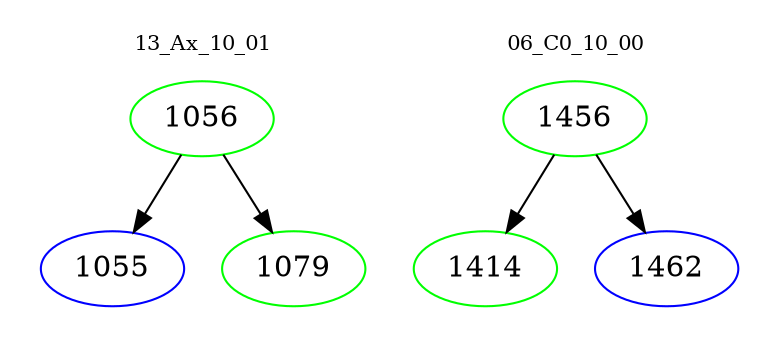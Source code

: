 digraph{
subgraph cluster_0 {
color = white
label = "13_Ax_10_01";
fontsize=10;
T0_1056 [label="1056", color="green"]
T0_1056 -> T0_1055 [color="black"]
T0_1055 [label="1055", color="blue"]
T0_1056 -> T0_1079 [color="black"]
T0_1079 [label="1079", color="green"]
}
subgraph cluster_1 {
color = white
label = "06_C0_10_00";
fontsize=10;
T1_1456 [label="1456", color="green"]
T1_1456 -> T1_1414 [color="black"]
T1_1414 [label="1414", color="green"]
T1_1456 -> T1_1462 [color="black"]
T1_1462 [label="1462", color="blue"]
}
}
